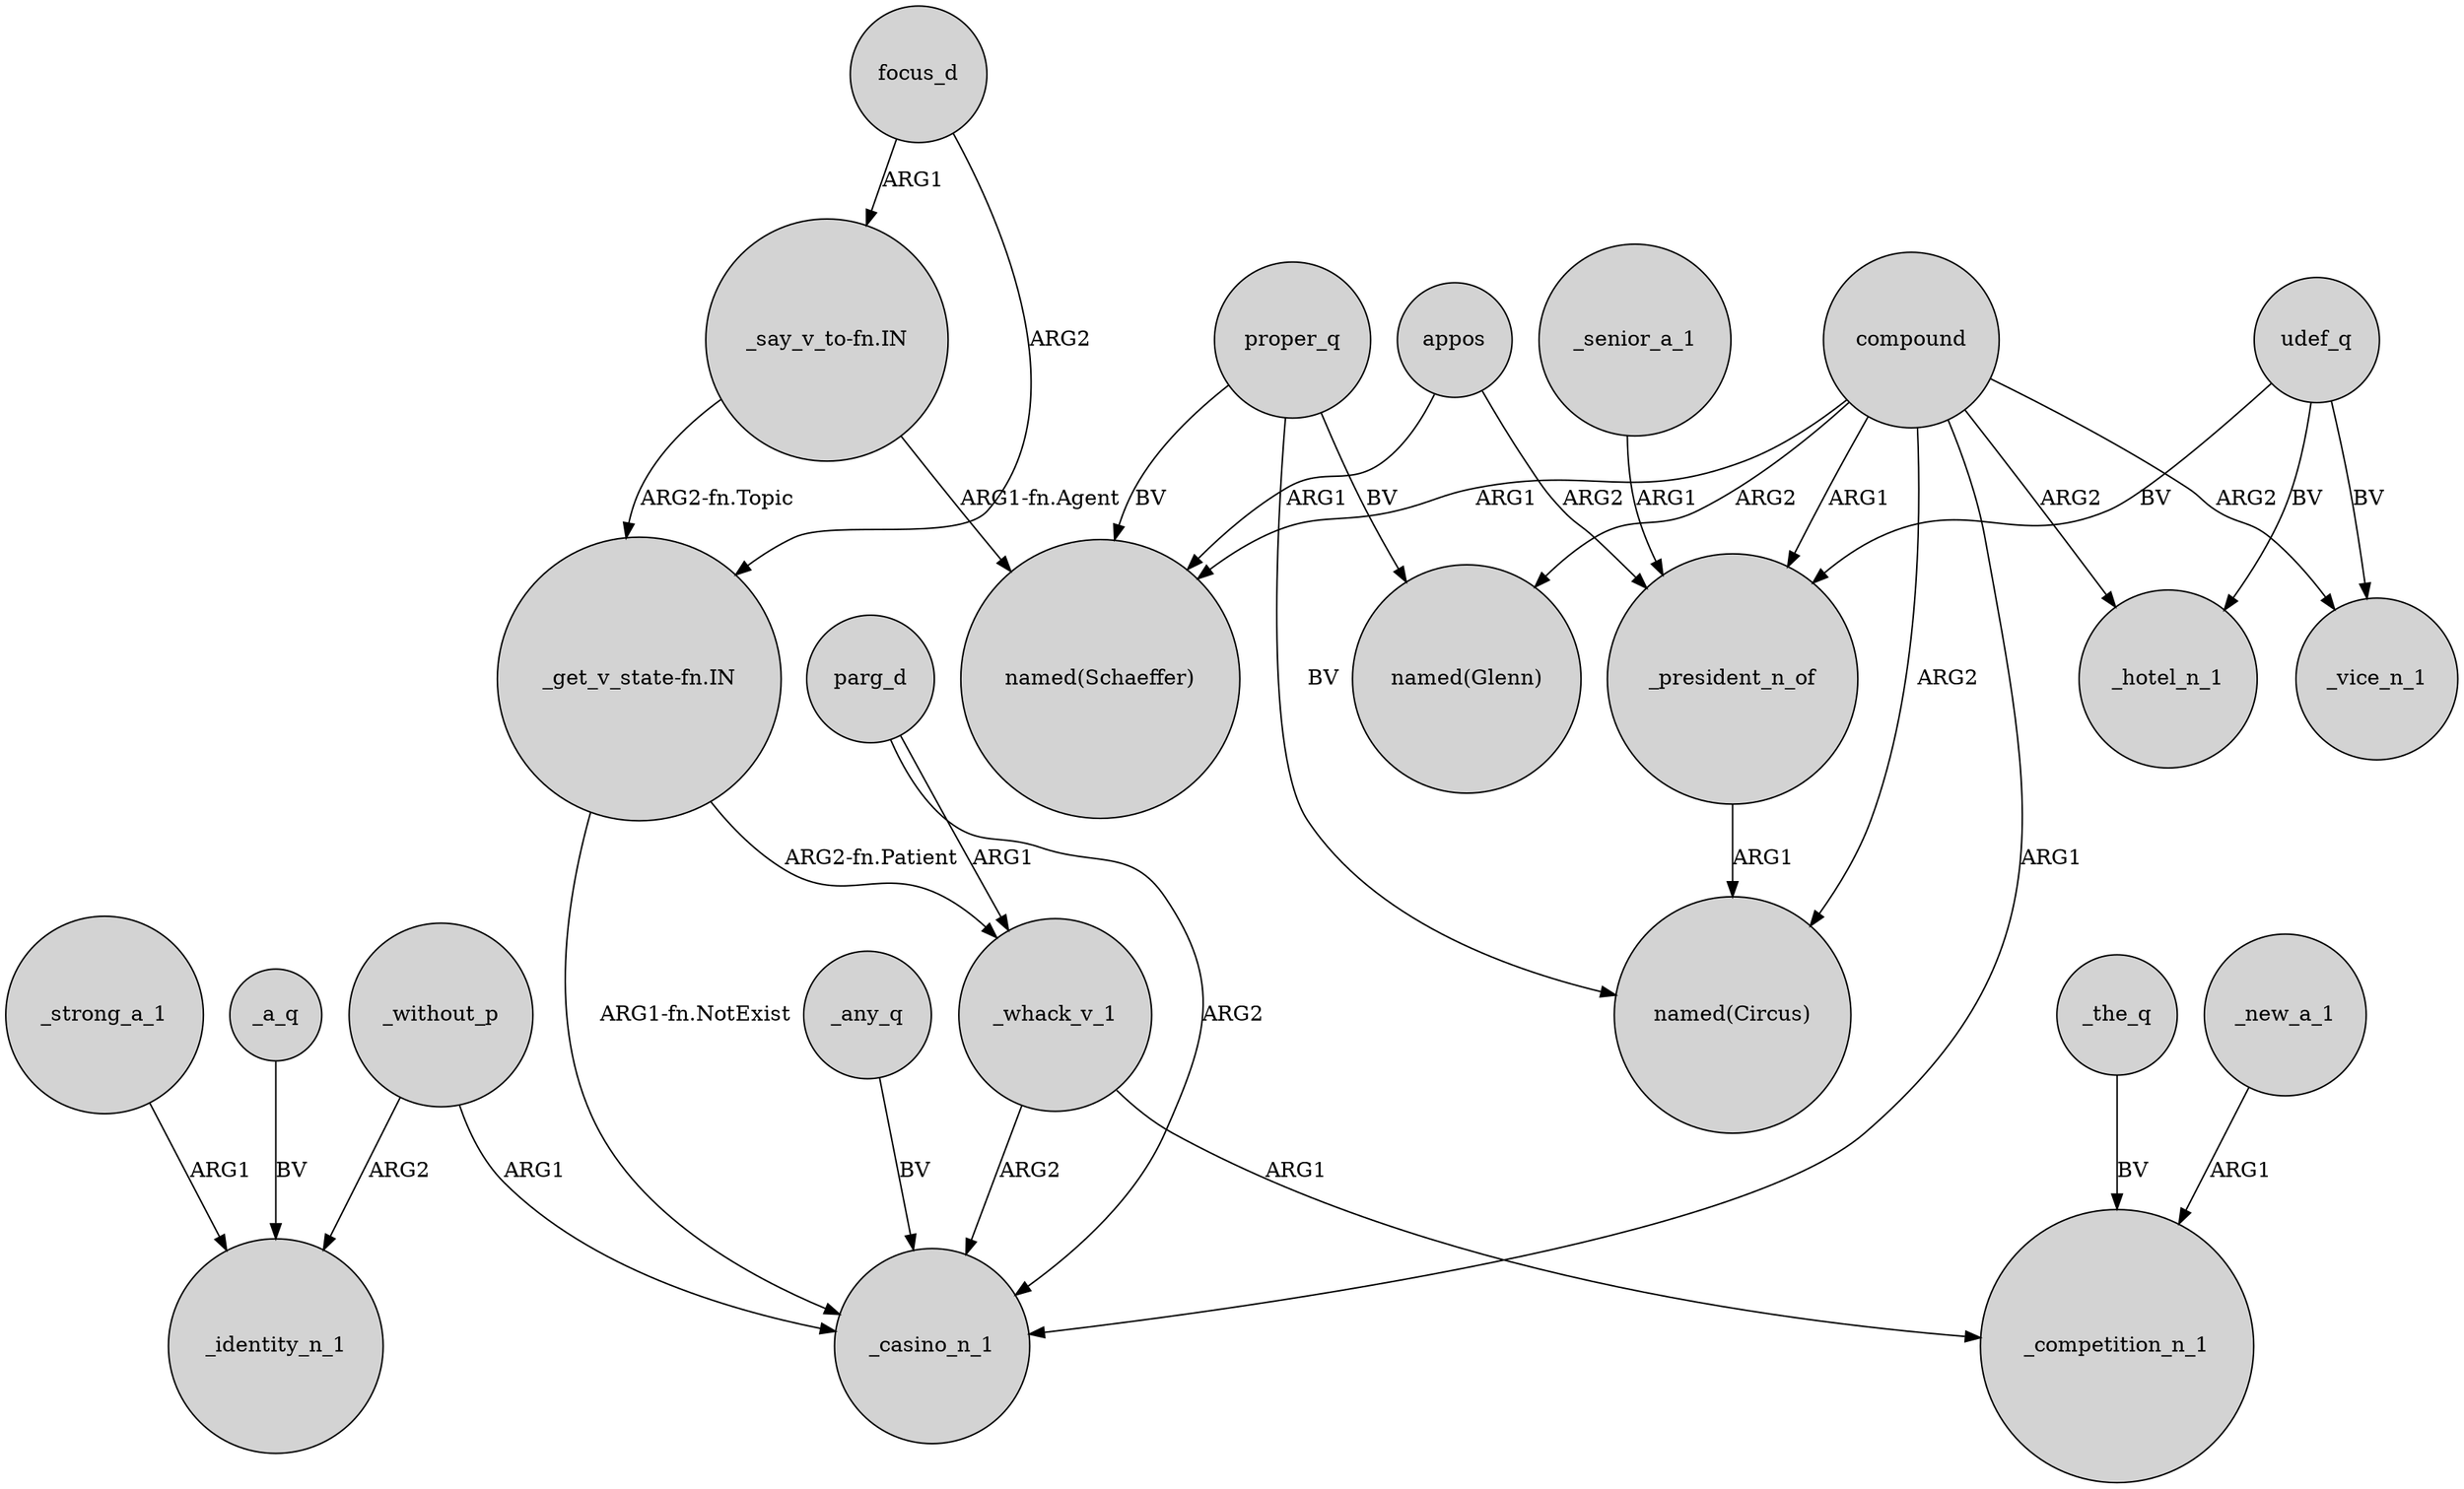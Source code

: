 digraph {
	node [shape=circle style=filled]
	_a_q -> _identity_n_1 [label=BV]
	compound -> _vice_n_1 [label=ARG2]
	_any_q -> _casino_n_1 [label=BV]
	_the_q -> _competition_n_1 [label=BV]
	"_say_v_to-fn.IN" -> "_get_v_state-fn.IN" [label="ARG2-fn.Topic"]
	"_get_v_state-fn.IN" -> _casino_n_1 [label="ARG1-fn.NotExist"]
	_president_n_of -> "named(Circus)" [label=ARG1]
	parg_d -> _casino_n_1 [label=ARG2]
	proper_q -> "named(Circus)" [label=BV]
	parg_d -> _whack_v_1 [label=ARG1]
	compound -> "named(Glenn)" [label=ARG2]
	_senior_a_1 -> _president_n_of [label=ARG1]
	_without_p -> _identity_n_1 [label=ARG2]
	udef_q -> _vice_n_1 [label=BV]
	_strong_a_1 -> _identity_n_1 [label=ARG1]
	compound -> _casino_n_1 [label=ARG1]
	appos -> _president_n_of [label=ARG2]
	_whack_v_1 -> _competition_n_1 [label=ARG1]
	_without_p -> _casino_n_1 [label=ARG1]
	compound -> _president_n_of [label=ARG1]
	udef_q -> _president_n_of [label=BV]
	focus_d -> "_get_v_state-fn.IN" [label=ARG2]
	"_say_v_to-fn.IN" -> "named(Schaeffer)" [label="ARG1-fn.Agent"]
	compound -> "named(Schaeffer)" [label=ARG1]
	"_get_v_state-fn.IN" -> _whack_v_1 [label="ARG2-fn.Patient"]
	compound -> _hotel_n_1 [label=ARG2]
	_whack_v_1 -> _casino_n_1 [label=ARG2]
	proper_q -> "named(Schaeffer)" [label=BV]
	compound -> "named(Circus)" [label=ARG2]
	_new_a_1 -> _competition_n_1 [label=ARG1]
	udef_q -> _hotel_n_1 [label=BV]
	appos -> "named(Schaeffer)" [label=ARG1]
	proper_q -> "named(Glenn)" [label=BV]
	focus_d -> "_say_v_to-fn.IN" [label=ARG1]
}
